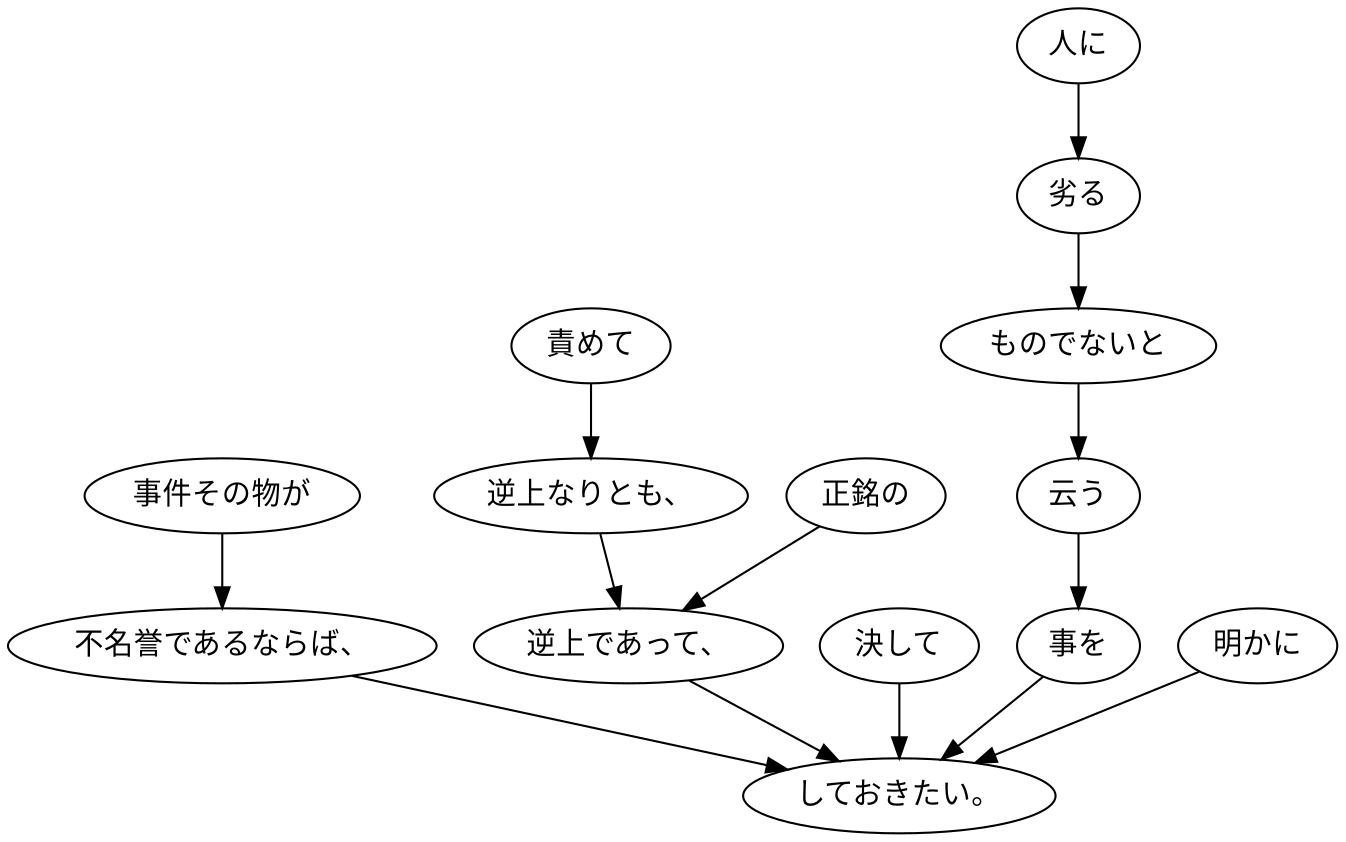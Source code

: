 digraph graph4915 {
	node0 [label="事件その物が"];
	node1 [label="不名誉であるならば、"];
	node2 [label="責めて"];
	node3 [label="逆上なりとも、"];
	node4 [label="正銘の"];
	node5 [label="逆上であって、"];
	node6 [label="決して"];
	node7 [label="人に"];
	node8 [label="劣る"];
	node9 [label="ものでないと"];
	node10 [label="云う"];
	node11 [label="事を"];
	node12 [label="明かに"];
	node13 [label="しておきたい。"];
	node0 -> node1;
	node1 -> node13;
	node2 -> node3;
	node3 -> node5;
	node4 -> node5;
	node5 -> node13;
	node6 -> node13;
	node7 -> node8;
	node8 -> node9;
	node9 -> node10;
	node10 -> node11;
	node11 -> node13;
	node12 -> node13;
}

